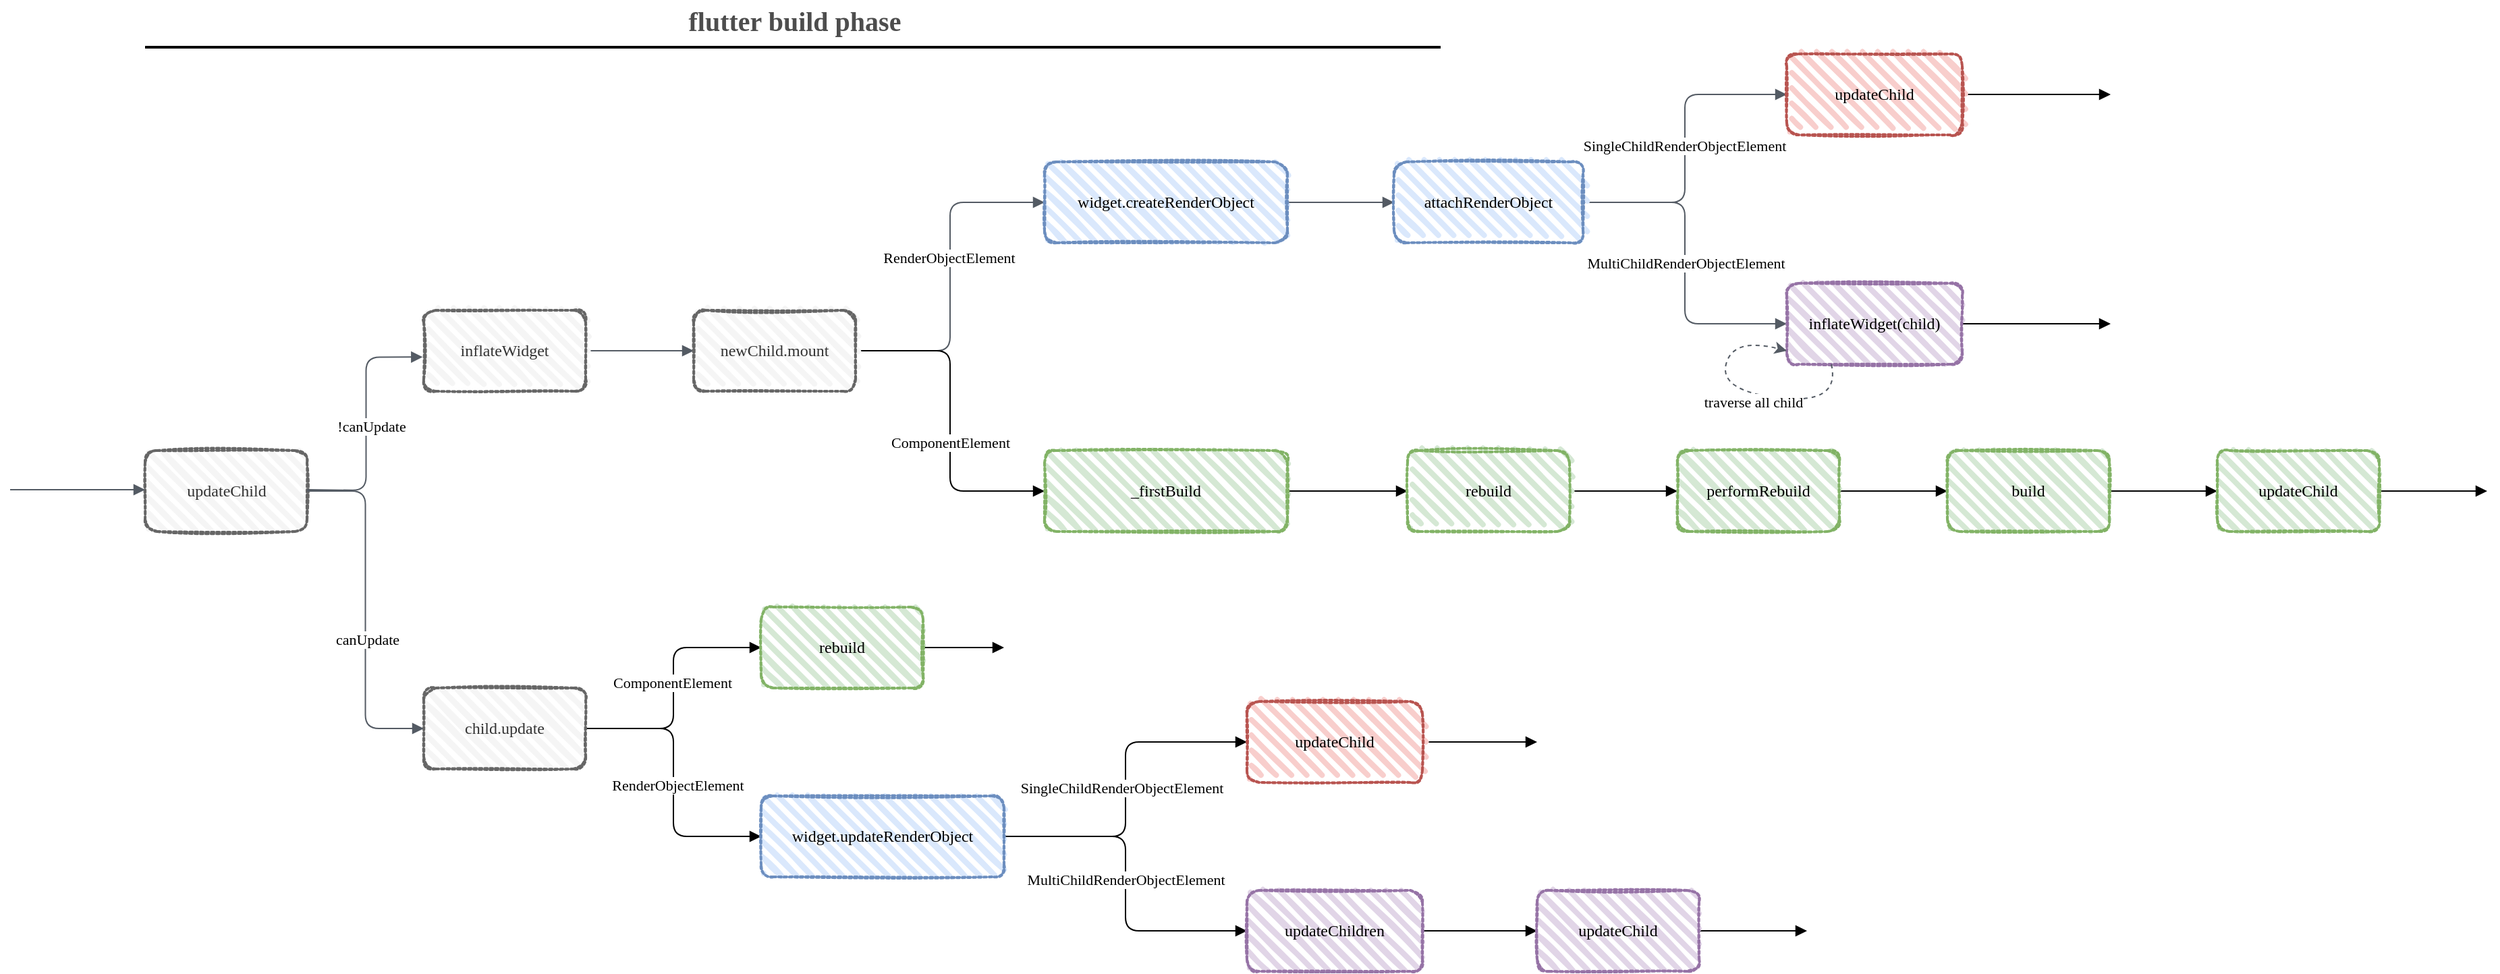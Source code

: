 <mxfile version="13.11.0" type="github">
  <diagram id="C2fSY1v2SiZeoUbDoYyL" name="Page-1">
    <mxGraphModel dx="3765" dy="1552" grid="1" gridSize="10" guides="1" tooltips="1" connect="1" arrows="1" fold="1" page="1" pageScale="1" pageWidth="1169" pageHeight="827" math="0" shadow="0">
      <root>
        <mxCell id="0" />
        <mxCell id="1" parent="0" />
        <mxCell id="3ne1QswCM8ZiEu4GHsYG-31" value="flutter build phase" style="text;html=1;strokeColor=none;fillColor=none;align=center;verticalAlign=middle;whiteSpace=wrap;rounded=0;fontStyle=1;fontSize=20;fontColor=#4D4D4D;fontFamily=Comic Sans MS;" parent="1" vertex="1">
          <mxGeometry x="189.5" y="50" width="790" height="30" as="geometry" />
        </mxCell>
        <mxCell id="3ne1QswCM8ZiEu4GHsYG-32" value="" style="line;strokeWidth=2;html=1;fontSize=20;fontColor=#4D4D4D;fontFamily=Comic Sans MS;" parent="1" vertex="1">
          <mxGeometry x="103.5" y="80" width="960" height="10" as="geometry" />
        </mxCell>
        <mxCell id="reV63xKxs6cJYXb1UqvZ-15" value="updateChild" style="rounded=1;whiteSpace=wrap;html=1;strokeWidth=2;fillWeight=4;hachureGap=8;hachureAngle=45;fillColor=#f5f5f5;sketch=1;dashed=1;dashPattern=1 1;strokeColor=#666666;fontFamily=Comic Sans MS;fontColor=#333333;" vertex="1" parent="1">
          <mxGeometry x="103.5" y="384" width="120" height="60" as="geometry" />
        </mxCell>
        <mxCell id="reV63xKxs6cJYXb1UqvZ-37" value="" style="edgeStyle=orthogonalEdgeStyle;html=1;endArrow=block;elbow=vertical;startArrow=none;endFill=1;strokeColor=#545B64;rounded=0;shadow=0;fontFamily=Comic Sans MS;" edge="1" parent="1">
          <mxGeometry width="100" relative="1" as="geometry">
            <mxPoint x="3.5" y="413" as="sourcePoint" />
            <mxPoint x="103.5" y="413" as="targetPoint" />
          </mxGeometry>
        </mxCell>
        <mxCell id="reV63xKxs6cJYXb1UqvZ-57" value="" style="edgeStyle=orthogonalEdgeStyle;rounded=1;orthogonalLoop=1;jettySize=auto;html=1;shadow=0;endArrow=block;endFill=1;strokeColor=#545B64;fontFamily=Comic Sans MS;" edge="1" parent="1" source="reV63xKxs6cJYXb1UqvZ-47" target="reV63xKxs6cJYXb1UqvZ-56">
          <mxGeometry relative="1" as="geometry" />
        </mxCell>
        <mxCell id="reV63xKxs6cJYXb1UqvZ-47" value="inflateWidget" style="rounded=1;whiteSpace=wrap;html=1;strokeWidth=2;fillWeight=4;hachureGap=8;hachureAngle=45;fillColor=#f5f5f5;sketch=1;dashed=1;dashPattern=1 1;strokeColor=#666666;fontFamily=Comic Sans MS;fontColor=#333333;" vertex="1" parent="1">
          <mxGeometry x="310" y="280" width="120" height="60" as="geometry" />
        </mxCell>
        <mxCell id="reV63xKxs6cJYXb1UqvZ-81" value="" style="edgeStyle=orthogonalEdgeStyle;rounded=1;sketch=0;orthogonalLoop=1;jettySize=auto;html=1;shadow=0;endArrow=block;endFill=1;fontFamily=Comic Sans MS;" edge="1" parent="1" source="reV63xKxs6cJYXb1UqvZ-48" target="reV63xKxs6cJYXb1UqvZ-80">
          <mxGeometry relative="1" as="geometry" />
        </mxCell>
        <mxCell id="reV63xKxs6cJYXb1UqvZ-82" value="ComponentElement" style="edgeLabel;html=1;align=center;verticalAlign=middle;resizable=0;points=[];fontFamily=Comic Sans MS;" vertex="1" connectable="0" parent="reV63xKxs6cJYXb1UqvZ-81">
          <mxGeometry x="0.043" y="1" relative="1" as="geometry">
            <mxPoint as="offset" />
          </mxGeometry>
        </mxCell>
        <mxCell id="reV63xKxs6cJYXb1UqvZ-106" style="edgeStyle=orthogonalEdgeStyle;rounded=1;sketch=0;orthogonalLoop=1;jettySize=auto;html=1;entryX=0;entryY=0.5;entryDx=0;entryDy=0;shadow=0;endArrow=block;endFill=1;strokeColor=#000000;fontFamily=Comic Sans MS;fontColor=#6C8EBF;" edge="1" parent="1" source="reV63xKxs6cJYXb1UqvZ-48" target="reV63xKxs6cJYXb1UqvZ-105">
          <mxGeometry relative="1" as="geometry" />
        </mxCell>
        <mxCell id="reV63xKxs6cJYXb1UqvZ-107" value="&lt;span style=&quot;color: rgb(0 , 0 , 0)&quot;&gt;RenderObjectElement&lt;/span&gt;" style="edgeLabel;html=1;align=center;verticalAlign=middle;resizable=0;points=[];fontFamily=Comic Sans MS;fontColor=#6C8EBF;" vertex="1" connectable="0" parent="reV63xKxs6cJYXb1UqvZ-106">
          <mxGeometry x="0.021" y="3" relative="1" as="geometry">
            <mxPoint as="offset" />
          </mxGeometry>
        </mxCell>
        <mxCell id="reV63xKxs6cJYXb1UqvZ-48" value="child.update" style="rounded=1;whiteSpace=wrap;html=1;strokeWidth=2;fillWeight=4;hachureGap=8;hachureAngle=45;fillColor=#f5f5f5;sketch=1;dashed=1;dashPattern=1 1;strokeColor=#666666;fontFamily=Comic Sans MS;fontColor=#333333;" vertex="1" parent="1">
          <mxGeometry x="310" y="560" width="120" height="60" as="geometry" />
        </mxCell>
        <mxCell id="reV63xKxs6cJYXb1UqvZ-52" value="" style="edgeStyle=orthogonalEdgeStyle;html=1;endArrow=block;elbow=vertical;startArrow=none;endFill=1;strokeColor=#545B64;rounded=1;shadow=0;entryX=-0.007;entryY=0.578;entryDx=0;entryDy=0;entryPerimeter=0;fontFamily=Comic Sans MS;" edge="1" parent="1" target="reV63xKxs6cJYXb1UqvZ-47">
          <mxGeometry width="100" relative="1" as="geometry">
            <mxPoint x="223.5" y="413" as="sourcePoint" />
            <mxPoint x="323.5" y="413" as="targetPoint" />
          </mxGeometry>
        </mxCell>
        <mxCell id="reV63xKxs6cJYXb1UqvZ-55" value="!canUpdate" style="edgeLabel;html=1;align=center;verticalAlign=middle;resizable=0;points=[];fontFamily=Comic Sans MS;" vertex="1" connectable="0" parent="reV63xKxs6cJYXb1UqvZ-52">
          <mxGeometry x="-0.008" y="-3" relative="1" as="geometry">
            <mxPoint as="offset" />
          </mxGeometry>
        </mxCell>
        <mxCell id="reV63xKxs6cJYXb1UqvZ-53" value="" style="edgeStyle=orthogonalEdgeStyle;html=1;endArrow=block;elbow=vertical;startArrow=none;endFill=1;strokeColor=#545B64;rounded=1;shadow=0;entryX=0;entryY=0.5;entryDx=0;entryDy=0;exitX=1;exitY=0.5;exitDx=0;exitDy=0;fontFamily=Comic Sans MS;" edge="1" parent="1" source="reV63xKxs6cJYXb1UqvZ-15" target="reV63xKxs6cJYXb1UqvZ-48">
          <mxGeometry width="100" relative="1" as="geometry">
            <mxPoint x="233.5" y="423" as="sourcePoint" />
            <mxPoint x="319.16" y="324.68" as="targetPoint" />
          </mxGeometry>
        </mxCell>
        <mxCell id="reV63xKxs6cJYXb1UqvZ-54" value="canUpdate" style="edgeLabel;html=1;align=center;verticalAlign=middle;resizable=0;points=[];fontFamily=Comic Sans MS;" vertex="1" connectable="0" parent="reV63xKxs6cJYXb1UqvZ-53">
          <mxGeometry x="0.16" y="1" relative="1" as="geometry">
            <mxPoint as="offset" />
          </mxGeometry>
        </mxCell>
        <mxCell id="reV63xKxs6cJYXb1UqvZ-59" value="" style="edgeStyle=orthogonalEdgeStyle;rounded=1;orthogonalLoop=1;jettySize=auto;html=1;shadow=0;endArrow=block;endFill=1;strokeColor=#545B64;fontFamily=Comic Sans MS;entryX=0;entryY=0.5;entryDx=0;entryDy=0;" edge="1" parent="1" source="reV63xKxs6cJYXb1UqvZ-56" target="reV63xKxs6cJYXb1UqvZ-58">
          <mxGeometry relative="1" as="geometry" />
        </mxCell>
        <mxCell id="reV63xKxs6cJYXb1UqvZ-60" value="RenderObjectElement&lt;br&gt;" style="edgeLabel;html=1;align=center;verticalAlign=middle;resizable=0;points=[];fontFamily=Comic Sans MS;" vertex="1" connectable="0" parent="reV63xKxs6cJYXb1UqvZ-59">
          <mxGeometry x="0.118" y="1" relative="1" as="geometry">
            <mxPoint as="offset" />
          </mxGeometry>
        </mxCell>
        <mxCell id="reV63xKxs6cJYXb1UqvZ-89" style="edgeStyle=orthogonalEdgeStyle;rounded=1;sketch=0;orthogonalLoop=1;jettySize=auto;html=1;entryX=0;entryY=0.5;entryDx=0;entryDy=0;shadow=0;endArrow=block;endFill=1;strokeColor=#000000;fontFamily=Comic Sans MS;" edge="1" parent="1" source="reV63xKxs6cJYXb1UqvZ-56" target="reV63xKxs6cJYXb1UqvZ-88">
          <mxGeometry relative="1" as="geometry" />
        </mxCell>
        <mxCell id="reV63xKxs6cJYXb1UqvZ-90" value="ComponentElement" style="edgeLabel;html=1;align=center;verticalAlign=middle;resizable=0;points=[];fontFamily=Comic Sans MS;" vertex="1" connectable="0" parent="reV63xKxs6cJYXb1UqvZ-89">
          <mxGeometry x="0.133" relative="1" as="geometry">
            <mxPoint as="offset" />
          </mxGeometry>
        </mxCell>
        <mxCell id="reV63xKxs6cJYXb1UqvZ-56" value="newChild.mount" style="whiteSpace=wrap;html=1;rounded=1;dashed=1;dashPattern=1 1;fontFamily=Comic Sans MS;strokeColor=#666666;strokeWidth=2;fillColor=#f5f5f5;sketch=1;fillWeight=4;hachureGap=8;hachureAngle=45;fontColor=#333333;" vertex="1" parent="1">
          <mxGeometry x="510" y="280" width="120" height="60" as="geometry" />
        </mxCell>
        <mxCell id="reV63xKxs6cJYXb1UqvZ-64" value="" style="edgeStyle=orthogonalEdgeStyle;rounded=1;orthogonalLoop=1;jettySize=auto;html=1;shadow=0;endArrow=block;endFill=1;strokeColor=#545B64;fontFamily=Comic Sans MS;" edge="1" parent="1" source="reV63xKxs6cJYXb1UqvZ-58" target="reV63xKxs6cJYXb1UqvZ-63">
          <mxGeometry relative="1" as="geometry" />
        </mxCell>
        <mxCell id="reV63xKxs6cJYXb1UqvZ-58" value="widget.createRenderObject" style="whiteSpace=wrap;html=1;rounded=1;dashed=1;dashPattern=1 1;fontFamily=Comic Sans MS;strokeColor=#6c8ebf;strokeWidth=2;fillColor=#dae8fc;sketch=1;fillWeight=4;hachureGap=8;hachureAngle=45;" vertex="1" parent="1">
          <mxGeometry x="770" y="170" width="180" height="60" as="geometry" />
        </mxCell>
        <mxCell id="reV63xKxs6cJYXb1UqvZ-66" value="" style="edgeStyle=orthogonalEdgeStyle;rounded=1;orthogonalLoop=1;jettySize=auto;html=1;shadow=0;endArrow=block;endFill=1;strokeColor=#545B64;fontFamily=Comic Sans MS;entryX=0;entryY=0.5;entryDx=0;entryDy=0;" edge="1" parent="1" source="reV63xKxs6cJYXb1UqvZ-63" target="reV63xKxs6cJYXb1UqvZ-65">
          <mxGeometry relative="1" as="geometry" />
        </mxCell>
        <mxCell id="reV63xKxs6cJYXb1UqvZ-67" value="SingleChildRenderObjectElement" style="edgeLabel;html=1;align=center;verticalAlign=middle;resizable=0;points=[];fontFamily=Comic Sans MS;" vertex="1" connectable="0" parent="reV63xKxs6cJYXb1UqvZ-66">
          <mxGeometry x="0.022" y="1" relative="1" as="geometry">
            <mxPoint as="offset" />
          </mxGeometry>
        </mxCell>
        <mxCell id="reV63xKxs6cJYXb1UqvZ-71" value="&lt;span style=&quot;font-size: 11px&quot;&gt;MultiChildRenderObjectElement&lt;br&gt;&lt;/span&gt;" style="edgeStyle=orthogonalEdgeStyle;rounded=1;orthogonalLoop=1;jettySize=auto;html=1;shadow=0;endArrow=block;endFill=1;strokeColor=#545B64;fontFamily=Comic Sans MS;entryX=0;entryY=0.5;entryDx=0;entryDy=0;" edge="1" parent="1" source="reV63xKxs6cJYXb1UqvZ-63" target="reV63xKxs6cJYXb1UqvZ-70">
          <mxGeometry relative="1" as="geometry" />
        </mxCell>
        <mxCell id="reV63xKxs6cJYXb1UqvZ-63" value="attachRenderObject" style="whiteSpace=wrap;html=1;rounded=1;dashed=1;dashPattern=1 1;fontFamily=Comic Sans MS;strokeColor=#6c8ebf;strokeWidth=2;fillColor=#dae8fc;sketch=1;fillWeight=4;hachureGap=8;hachureAngle=45;" vertex="1" parent="1">
          <mxGeometry x="1029" y="170" width="140" height="60" as="geometry" />
        </mxCell>
        <mxCell id="reV63xKxs6cJYXb1UqvZ-77" value="" style="edgeStyle=orthogonalEdgeStyle;rounded=1;orthogonalLoop=1;jettySize=auto;html=1;shadow=0;endArrow=block;endFill=1;fontFamily=Comic Sans MS;" edge="1" parent="1" source="reV63xKxs6cJYXb1UqvZ-65">
          <mxGeometry relative="1" as="geometry">
            <mxPoint x="1560" y="120" as="targetPoint" />
          </mxGeometry>
        </mxCell>
        <mxCell id="reV63xKxs6cJYXb1UqvZ-65" value="updateChild" style="whiteSpace=wrap;html=1;rounded=1;dashed=1;dashPattern=1 1;fontFamily=Comic Sans MS;strokeColor=#b85450;strokeWidth=2;fillColor=#f8cecc;sketch=1;fillWeight=4;hachureGap=8;hachureAngle=45;" vertex="1" parent="1">
          <mxGeometry x="1320" y="90" width="130" height="60" as="geometry" />
        </mxCell>
        <mxCell id="reV63xKxs6cJYXb1UqvZ-79" value="" style="edgeStyle=orthogonalEdgeStyle;rounded=1;sketch=0;orthogonalLoop=1;jettySize=auto;html=1;shadow=0;endArrow=block;endFill=1;fontFamily=Comic Sans MS;" edge="1" parent="1" source="reV63xKxs6cJYXb1UqvZ-70">
          <mxGeometry relative="1" as="geometry">
            <mxPoint x="1560" y="290" as="targetPoint" />
          </mxGeometry>
        </mxCell>
        <mxCell id="reV63xKxs6cJYXb1UqvZ-70" value="inflateWidget(child)" style="whiteSpace=wrap;html=1;rounded=1;dashed=1;dashPattern=1 1;fontFamily=Comic Sans MS;strokeColor=#9673a6;strokeWidth=2;fillColor=#e1d5e7;sketch=1;fillWeight=4;hachureGap=8;hachureAngle=45;" vertex="1" parent="1">
          <mxGeometry x="1320" y="260" width="130" height="60" as="geometry" />
        </mxCell>
        <mxCell id="reV63xKxs6cJYXb1UqvZ-72" value="" style="curved=1;endArrow=classic;html=1;shadow=0;strokeColor=#545B64;fontFamily=Comic Sans MS;entryX=0;entryY=1;entryDx=0;entryDy=0;dashed=1;" edge="1" parent="1">
          <mxGeometry width="50" height="50" relative="1" as="geometry">
            <mxPoint x="1353" y="320" as="sourcePoint" />
            <mxPoint x="1320" y="310" as="targetPoint" />
            <Array as="points">
              <mxPoint x="1360" y="350" />
              <mxPoint x="1270" y="340" />
              <mxPoint x="1280" y="300" />
            </Array>
          </mxGeometry>
        </mxCell>
        <mxCell id="reV63xKxs6cJYXb1UqvZ-73" value="traverse all child" style="edgeLabel;html=1;align=center;verticalAlign=middle;resizable=0;points=[];fontFamily=Comic Sans MS;" vertex="1" connectable="0" parent="reV63xKxs6cJYXb1UqvZ-72">
          <mxGeometry x="-0.256" y="3" relative="1" as="geometry">
            <mxPoint x="-19.55" as="offset" />
          </mxGeometry>
        </mxCell>
        <mxCell id="reV63xKxs6cJYXb1UqvZ-104" value="" style="edgeStyle=orthogonalEdgeStyle;rounded=1;sketch=0;orthogonalLoop=1;jettySize=auto;html=1;shadow=0;endArrow=block;endFill=1;strokeColor=#000000;fontFamily=Comic Sans MS;fontColor=#6C8EBF;" edge="1" parent="1" source="reV63xKxs6cJYXb1UqvZ-80">
          <mxGeometry relative="1" as="geometry">
            <mxPoint x="740" y="530" as="targetPoint" />
          </mxGeometry>
        </mxCell>
        <mxCell id="reV63xKxs6cJYXb1UqvZ-80" value="rebuild" style="whiteSpace=wrap;html=1;rounded=1;dashed=1;dashPattern=1 1;fontFamily=Comic Sans MS;strokeColor=#82b366;strokeWidth=2;fillColor=#d5e8d4;sketch=1;fillWeight=4;hachureGap=8;hachureAngle=45;" vertex="1" parent="1">
          <mxGeometry x="560" y="500" width="120" height="60" as="geometry" />
        </mxCell>
        <mxCell id="reV63xKxs6cJYXb1UqvZ-92" value="" style="edgeStyle=orthogonalEdgeStyle;rounded=1;sketch=0;orthogonalLoop=1;jettySize=auto;html=1;shadow=0;endArrow=block;endFill=1;strokeColor=#000000;fontFamily=Comic Sans MS;" edge="1" parent="1" source="reV63xKxs6cJYXb1UqvZ-88" target="reV63xKxs6cJYXb1UqvZ-91">
          <mxGeometry relative="1" as="geometry" />
        </mxCell>
        <mxCell id="reV63xKxs6cJYXb1UqvZ-88" value="_firstBuild" style="whiteSpace=wrap;html=1;rounded=1;dashed=1;dashPattern=1 1;fontFamily=Comic Sans MS;strokeColor=#82b366;strokeWidth=2;fillColor=#d5e8d4;sketch=1;fillWeight=4;hachureGap=8;hachureAngle=45;" vertex="1" parent="1">
          <mxGeometry x="770" y="384" width="180" height="60" as="geometry" />
        </mxCell>
        <mxCell id="reV63xKxs6cJYXb1UqvZ-94" value="" style="edgeStyle=orthogonalEdgeStyle;rounded=1;sketch=0;orthogonalLoop=1;jettySize=auto;html=1;shadow=0;endArrow=block;endFill=1;strokeColor=#000000;fontFamily=Comic Sans MS;" edge="1" parent="1" source="reV63xKxs6cJYXb1UqvZ-91" target="reV63xKxs6cJYXb1UqvZ-93">
          <mxGeometry relative="1" as="geometry" />
        </mxCell>
        <mxCell id="reV63xKxs6cJYXb1UqvZ-91" value="rebuild" style="whiteSpace=wrap;html=1;rounded=1;dashed=1;dashPattern=1 1;fontFamily=Comic Sans MS;strokeColor=#82b366;strokeWidth=2;fillColor=#d5e8d4;sketch=1;fillWeight=4;hachureGap=8;hachureAngle=45;" vertex="1" parent="1">
          <mxGeometry x="1039" y="384" width="120" height="60" as="geometry" />
        </mxCell>
        <mxCell id="reV63xKxs6cJYXb1UqvZ-98" value="" style="edgeStyle=orthogonalEdgeStyle;rounded=1;sketch=0;orthogonalLoop=1;jettySize=auto;html=1;shadow=0;endArrow=block;endFill=1;strokeColor=#000000;fontFamily=Comic Sans MS;" edge="1" parent="1" source="reV63xKxs6cJYXb1UqvZ-93" target="reV63xKxs6cJYXb1UqvZ-97">
          <mxGeometry relative="1" as="geometry" />
        </mxCell>
        <mxCell id="reV63xKxs6cJYXb1UqvZ-93" value="performRebuild" style="whiteSpace=wrap;html=1;rounded=1;dashed=1;dashPattern=1 1;fontFamily=Comic Sans MS;strokeColor=#82b366;strokeWidth=2;fillColor=#d5e8d4;sketch=1;fillWeight=4;hachureGap=8;hachureAngle=45;" vertex="1" parent="1">
          <mxGeometry x="1239" y="384" width="120" height="60" as="geometry" />
        </mxCell>
        <mxCell id="reV63xKxs6cJYXb1UqvZ-100" value="" style="edgeStyle=orthogonalEdgeStyle;rounded=1;sketch=0;orthogonalLoop=1;jettySize=auto;html=1;shadow=0;endArrow=block;endFill=1;strokeColor=#000000;fontFamily=Comic Sans MS;" edge="1" parent="1" source="reV63xKxs6cJYXb1UqvZ-97" target="reV63xKxs6cJYXb1UqvZ-99">
          <mxGeometry relative="1" as="geometry" />
        </mxCell>
        <mxCell id="reV63xKxs6cJYXb1UqvZ-97" value="build" style="whiteSpace=wrap;html=1;rounded=1;dashed=1;dashPattern=1 1;fontFamily=Comic Sans MS;strokeColor=#82b366;strokeWidth=2;fillColor=#d5e8d4;sketch=1;fillWeight=4;hachureGap=8;hachureAngle=45;" vertex="1" parent="1">
          <mxGeometry x="1439" y="384" width="120" height="60" as="geometry" />
        </mxCell>
        <mxCell id="reV63xKxs6cJYXb1UqvZ-102" value="" style="edgeStyle=orthogonalEdgeStyle;rounded=1;sketch=0;orthogonalLoop=1;jettySize=auto;html=1;shadow=0;endArrow=block;endFill=1;strokeColor=#000000;fontFamily=Comic Sans MS;fontColor=#6C8EBF;" edge="1" parent="1" source="reV63xKxs6cJYXb1UqvZ-99">
          <mxGeometry relative="1" as="geometry">
            <mxPoint x="1839" y="414" as="targetPoint" />
          </mxGeometry>
        </mxCell>
        <mxCell id="reV63xKxs6cJYXb1UqvZ-99" value="updateChild" style="whiteSpace=wrap;html=1;rounded=1;dashed=1;dashPattern=1 1;fontFamily=Comic Sans MS;strokeColor=#82b366;strokeWidth=2;fillColor=#d5e8d4;sketch=1;fillWeight=4;hachureGap=8;hachureAngle=45;" vertex="1" parent="1">
          <mxGeometry x="1639" y="384" width="120" height="60" as="geometry" />
        </mxCell>
        <mxCell id="reV63xKxs6cJYXb1UqvZ-109" style="edgeStyle=orthogonalEdgeStyle;rounded=1;sketch=0;orthogonalLoop=1;jettySize=auto;html=1;shadow=0;endArrow=block;endFill=1;strokeColor=#000000;fontFamily=Comic Sans MS;fontColor=#6C8EBF;entryX=0;entryY=0.5;entryDx=0;entryDy=0;" edge="1" parent="1" source="reV63xKxs6cJYXb1UqvZ-105" target="reV63xKxs6cJYXb1UqvZ-108">
          <mxGeometry relative="1" as="geometry" />
        </mxCell>
        <mxCell id="reV63xKxs6cJYXb1UqvZ-110" value="&lt;span style=&quot;color: rgb(0 , 0 , 0)&quot;&gt;SingleChildRenderObjectElement&lt;/span&gt;" style="edgeLabel;html=1;align=center;verticalAlign=middle;resizable=0;points=[];fontFamily=Comic Sans MS;fontColor=#6C8EBF;" vertex="1" connectable="0" parent="reV63xKxs6cJYXb1UqvZ-109">
          <mxGeometry x="0.013" y="3" relative="1" as="geometry">
            <mxPoint as="offset" />
          </mxGeometry>
        </mxCell>
        <mxCell id="reV63xKxs6cJYXb1UqvZ-112" style="edgeStyle=orthogonalEdgeStyle;rounded=1;sketch=0;orthogonalLoop=1;jettySize=auto;html=1;entryX=0;entryY=0.5;entryDx=0;entryDy=0;shadow=0;endArrow=block;endFill=1;strokeColor=#000000;fontFamily=Comic Sans MS;fontColor=#6C8EBF;" edge="1" parent="1" source="reV63xKxs6cJYXb1UqvZ-105" target="reV63xKxs6cJYXb1UqvZ-111">
          <mxGeometry relative="1" as="geometry" />
        </mxCell>
        <mxCell id="reV63xKxs6cJYXb1UqvZ-113" value="&lt;span style=&quot;color: rgb(0 , 0 , 0)&quot;&gt;MultiChildRenderObjectElement&lt;/span&gt;" style="edgeLabel;html=1;align=center;verticalAlign=middle;resizable=0;points=[];fontFamily=Comic Sans MS;fontColor=#6C8EBF;" vertex="1" connectable="0" parent="reV63xKxs6cJYXb1UqvZ-112">
          <mxGeometry x="-0.024" relative="1" as="geometry">
            <mxPoint as="offset" />
          </mxGeometry>
        </mxCell>
        <mxCell id="reV63xKxs6cJYXb1UqvZ-105" value="widget.updateRenderObject" style="whiteSpace=wrap;html=1;rounded=1;dashed=1;dashPattern=1 1;fontFamily=Comic Sans MS;strokeColor=#6c8ebf;strokeWidth=2;fillColor=#dae8fc;sketch=1;fillWeight=4;hachureGap=8;hachureAngle=45;" vertex="1" parent="1">
          <mxGeometry x="560" y="640" width="180" height="60" as="geometry" />
        </mxCell>
        <mxCell id="reV63xKxs6cJYXb1UqvZ-117" value="" style="edgeStyle=orthogonalEdgeStyle;rounded=1;sketch=0;orthogonalLoop=1;jettySize=auto;html=1;shadow=0;endArrow=block;endFill=1;strokeColor=#000000;fontFamily=Comic Sans MS;fontColor=#6C8EBF;" edge="1" parent="1" source="reV63xKxs6cJYXb1UqvZ-108">
          <mxGeometry relative="1" as="geometry">
            <mxPoint x="1135" y="600" as="targetPoint" />
          </mxGeometry>
        </mxCell>
        <mxCell id="reV63xKxs6cJYXb1UqvZ-108" value="updateChild" style="whiteSpace=wrap;html=1;rounded=1;dashed=1;dashPattern=1 1;fontFamily=Comic Sans MS;strokeColor=#b85450;strokeWidth=2;fillColor=#f8cecc;sketch=1;fillWeight=4;hachureGap=8;hachureAngle=45;" vertex="1" parent="1">
          <mxGeometry x="920" y="570" width="130" height="60" as="geometry" />
        </mxCell>
        <mxCell id="reV63xKxs6cJYXb1UqvZ-115" value="" style="edgeStyle=orthogonalEdgeStyle;rounded=1;sketch=0;orthogonalLoop=1;jettySize=auto;html=1;shadow=0;endArrow=block;endFill=1;strokeColor=#000000;fontFamily=Comic Sans MS;fontColor=#6C8EBF;" edge="1" parent="1" source="reV63xKxs6cJYXb1UqvZ-111" target="reV63xKxs6cJYXb1UqvZ-114">
          <mxGeometry relative="1" as="geometry" />
        </mxCell>
        <mxCell id="reV63xKxs6cJYXb1UqvZ-111" value="updateChildren" style="whiteSpace=wrap;html=1;rounded=1;dashed=1;dashPattern=1 1;fontFamily=Comic Sans MS;strokeColor=#9673a6;strokeWidth=2;fillColor=#e1d5e7;sketch=1;fillWeight=4;hachureGap=8;hachureAngle=45;" vertex="1" parent="1">
          <mxGeometry x="920" y="710" width="130" height="60" as="geometry" />
        </mxCell>
        <mxCell id="reV63xKxs6cJYXb1UqvZ-121" value="" style="edgeStyle=orthogonalEdgeStyle;rounded=1;sketch=0;orthogonalLoop=1;jettySize=auto;html=1;shadow=0;endArrow=block;endFill=1;strokeColor=#000000;fontFamily=Comic Sans MS;fontColor=#6C8EBF;" edge="1" parent="1" source="reV63xKxs6cJYXb1UqvZ-114">
          <mxGeometry relative="1" as="geometry">
            <mxPoint x="1335" y="740" as="targetPoint" />
          </mxGeometry>
        </mxCell>
        <mxCell id="reV63xKxs6cJYXb1UqvZ-114" value="&lt;span&gt;updateChild&lt;/span&gt;" style="whiteSpace=wrap;html=1;rounded=1;dashed=1;dashPattern=1 1;fontFamily=Comic Sans MS;strokeColor=#9673a6;strokeWidth=2;fillColor=#e1d5e7;sketch=1;fillWeight=4;hachureGap=8;hachureAngle=45;" vertex="1" parent="1">
          <mxGeometry x="1135" y="710" width="120" height="60" as="geometry" />
        </mxCell>
      </root>
    </mxGraphModel>
  </diagram>
</mxfile>
